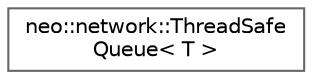 digraph "Graphical Class Hierarchy"
{
 // LATEX_PDF_SIZE
  bgcolor="transparent";
  edge [fontname=Helvetica,fontsize=10,labelfontname=Helvetica,labelfontsize=10];
  node [fontname=Helvetica,fontsize=10,shape=box,height=0.2,width=0.4];
  rankdir="LR";
  Node0 [id="Node000000",label="neo::network::ThreadSafe\lQueue\< T \>",height=0.2,width=0.4,color="grey40", fillcolor="white", style="filled",URL="$classneo_1_1network_1_1_thread_safe_queue.html",tooltip="Thread-safe queue for messages."];
}
